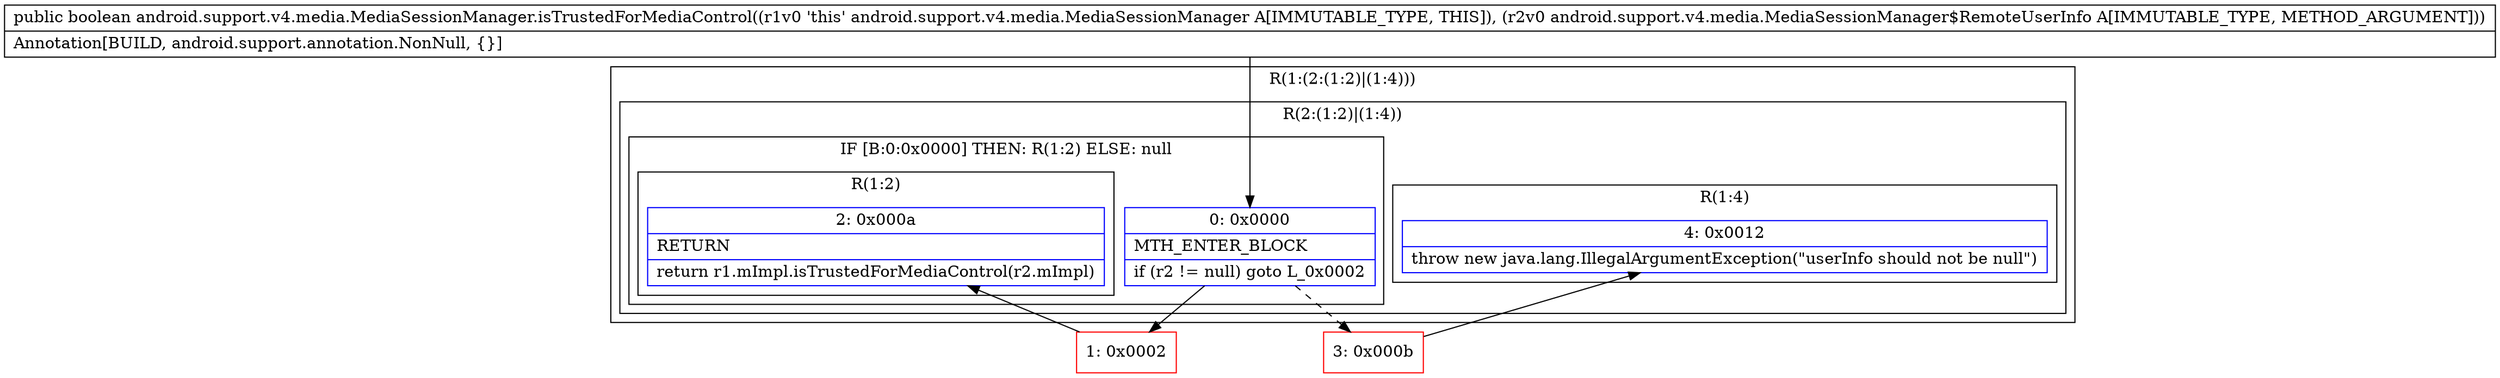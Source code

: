 digraph "CFG forandroid.support.v4.media.MediaSessionManager.isTrustedForMediaControl(Landroid\/support\/v4\/media\/MediaSessionManager$RemoteUserInfo;)Z" {
subgraph cluster_Region_972632509 {
label = "R(1:(2:(1:2)|(1:4)))";
node [shape=record,color=blue];
subgraph cluster_Region_41666875 {
label = "R(2:(1:2)|(1:4))";
node [shape=record,color=blue];
subgraph cluster_IfRegion_1791138968 {
label = "IF [B:0:0x0000] THEN: R(1:2) ELSE: null";
node [shape=record,color=blue];
Node_0 [shape=record,label="{0\:\ 0x0000|MTH_ENTER_BLOCK\l|if (r2 != null) goto L_0x0002\l}"];
subgraph cluster_Region_2129365870 {
label = "R(1:2)";
node [shape=record,color=blue];
Node_2 [shape=record,label="{2\:\ 0x000a|RETURN\l|return r1.mImpl.isTrustedForMediaControl(r2.mImpl)\l}"];
}
}
subgraph cluster_Region_250558935 {
label = "R(1:4)";
node [shape=record,color=blue];
Node_4 [shape=record,label="{4\:\ 0x0012|throw new java.lang.IllegalArgumentException(\"userInfo should not be null\")\l}"];
}
}
}
Node_1 [shape=record,color=red,label="{1\:\ 0x0002}"];
Node_3 [shape=record,color=red,label="{3\:\ 0x000b}"];
MethodNode[shape=record,label="{public boolean android.support.v4.media.MediaSessionManager.isTrustedForMediaControl((r1v0 'this' android.support.v4.media.MediaSessionManager A[IMMUTABLE_TYPE, THIS]), (r2v0 android.support.v4.media.MediaSessionManager$RemoteUserInfo A[IMMUTABLE_TYPE, METHOD_ARGUMENT]))  | Annotation[BUILD, android.support.annotation.NonNull, \{\}]\l}"];
MethodNode -> Node_0;
Node_0 -> Node_1;
Node_0 -> Node_3[style=dashed];
Node_1 -> Node_2;
Node_3 -> Node_4;
}

